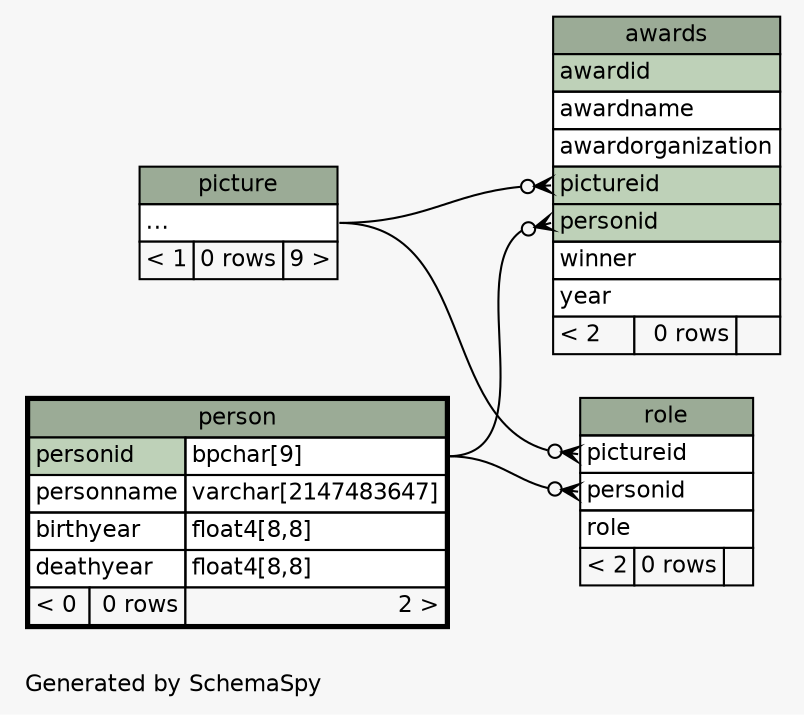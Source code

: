 // dot 2.38.0 on Linux 4.13.0-32-generic
// SchemaSpy rev 590
digraph "twoDegreesRelationshipsDiagram" {
  graph [
    rankdir="RL"
    bgcolor="#f7f7f7"
    label="\nGenerated by SchemaSpy"
    labeljust="l"
    nodesep="0.18"
    ranksep="0.46"
    fontname="Helvetica"
    fontsize="11"
  ];
  node [
    fontname="Helvetica"
    fontsize="11"
    shape="plaintext"
  ];
  edge [
    arrowsize="0.8"
  ];
  "awards":"personid":w -> "person":"personid.type":e [arrowhead=none dir=back arrowtail=crowodot];
  "awards":"pictureid":w -> "picture":"elipses":e [arrowhead=none dir=back arrowtail=crowodot];
  "role":"personid":w -> "person":"personid.type":e [arrowhead=none dir=back arrowtail=crowodot];
  "role":"pictureid":w -> "picture":"elipses":e [arrowhead=none dir=back arrowtail=crowodot];
  "awards" [
    label=<
    <TABLE BORDER="0" CELLBORDER="1" CELLSPACING="0" BGCOLOR="#ffffff">
      <TR><TD COLSPAN="3" BGCOLOR="#9bab96" ALIGN="CENTER">awards</TD></TR>
      <TR><TD PORT="awardid" COLSPAN="3" BGCOLOR="#bed1b8" ALIGN="LEFT">awardid</TD></TR>
      <TR><TD PORT="awardname" COLSPAN="3" ALIGN="LEFT">awardname</TD></TR>
      <TR><TD PORT="awardorganization" COLSPAN="3" ALIGN="LEFT">awardorganization</TD></TR>
      <TR><TD PORT="pictureid" COLSPAN="3" BGCOLOR="#bed1b8" ALIGN="LEFT">pictureid</TD></TR>
      <TR><TD PORT="personid" COLSPAN="3" BGCOLOR="#bed1b8" ALIGN="LEFT">personid</TD></TR>
      <TR><TD PORT="winner" COLSPAN="3" ALIGN="LEFT">winner</TD></TR>
      <TR><TD PORT="year" COLSPAN="3" ALIGN="LEFT">year</TD></TR>
      <TR><TD ALIGN="LEFT" BGCOLOR="#f7f7f7">&lt; 2</TD><TD ALIGN="RIGHT" BGCOLOR="#f7f7f7">0 rows</TD><TD ALIGN="RIGHT" BGCOLOR="#f7f7f7">  </TD></TR>
    </TABLE>>
    URL="awards.html"
    tooltip="awards"
  ];
  "person" [
    label=<
    <TABLE BORDER="2" CELLBORDER="1" CELLSPACING="0" BGCOLOR="#ffffff">
      <TR><TD COLSPAN="3" BGCOLOR="#9bab96" ALIGN="CENTER">person</TD></TR>
      <TR><TD PORT="personid" COLSPAN="2" BGCOLOR="#bed1b8" ALIGN="LEFT">personid</TD><TD PORT="personid.type" ALIGN="LEFT">bpchar[9]</TD></TR>
      <TR><TD PORT="personname" COLSPAN="2" ALIGN="LEFT">personname</TD><TD PORT="personname.type" ALIGN="LEFT">varchar[2147483647]</TD></TR>
      <TR><TD PORT="birthyear" COLSPAN="2" ALIGN="LEFT">birthyear</TD><TD PORT="birthyear.type" ALIGN="LEFT">float4[8,8]</TD></TR>
      <TR><TD PORT="deathyear" COLSPAN="2" ALIGN="LEFT">deathyear</TD><TD PORT="deathyear.type" ALIGN="LEFT">float4[8,8]</TD></TR>
      <TR><TD ALIGN="LEFT" BGCOLOR="#f7f7f7">&lt; 0</TD><TD ALIGN="RIGHT" BGCOLOR="#f7f7f7">0 rows</TD><TD ALIGN="RIGHT" BGCOLOR="#f7f7f7">2 &gt;</TD></TR>
    </TABLE>>
    URL="person.html"
    tooltip="person"
  ];
  "picture" [
    label=<
    <TABLE BORDER="0" CELLBORDER="1" CELLSPACING="0" BGCOLOR="#ffffff">
      <TR><TD COLSPAN="3" BGCOLOR="#9bab96" ALIGN="CENTER">picture</TD></TR>
      <TR><TD PORT="elipses" COLSPAN="3" ALIGN="LEFT">...</TD></TR>
      <TR><TD ALIGN="LEFT" BGCOLOR="#f7f7f7">&lt; 1</TD><TD ALIGN="RIGHT" BGCOLOR="#f7f7f7">0 rows</TD><TD ALIGN="RIGHT" BGCOLOR="#f7f7f7">9 &gt;</TD></TR>
    </TABLE>>
    URL="picture.html"
    tooltip="picture"
  ];
  "role" [
    label=<
    <TABLE BORDER="0" CELLBORDER="1" CELLSPACING="0" BGCOLOR="#ffffff">
      <TR><TD COLSPAN="3" BGCOLOR="#9bab96" ALIGN="CENTER">role</TD></TR>
      <TR><TD PORT="pictureid" COLSPAN="3" ALIGN="LEFT">pictureid</TD></TR>
      <TR><TD PORT="personid" COLSPAN="3" ALIGN="LEFT">personid</TD></TR>
      <TR><TD PORT="role" COLSPAN="3" ALIGN="LEFT">role</TD></TR>
      <TR><TD ALIGN="LEFT" BGCOLOR="#f7f7f7">&lt; 2</TD><TD ALIGN="RIGHT" BGCOLOR="#f7f7f7">0 rows</TD><TD ALIGN="RIGHT" BGCOLOR="#f7f7f7">  </TD></TR>
    </TABLE>>
    URL="role.html"
    tooltip="role"
  ];
}
